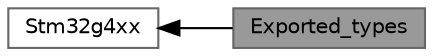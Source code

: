 digraph "Exported_types"
{
 // LATEX_PDF_SIZE
  bgcolor="transparent";
  edge [fontname=Helvetica,fontsize=10,labelfontname=Helvetica,labelfontsize=10];
  node [fontname=Helvetica,fontsize=10,shape=box,height=0.2,width=0.4];
  rankdir=LR;
  Node1 [label="Exported_types",height=0.2,width=0.4,color="gray40", fillcolor="grey60", style="filled", fontcolor="black",tooltip=" "];
  Node2 [label="Stm32g4xx",height=0.2,width=0.4,color="grey40", fillcolor="white", style="filled",URL="$group__stm32g4xx.html",tooltip=" "];
  Node2->Node1 [shape=plaintext, dir="back", style="solid"];
}
